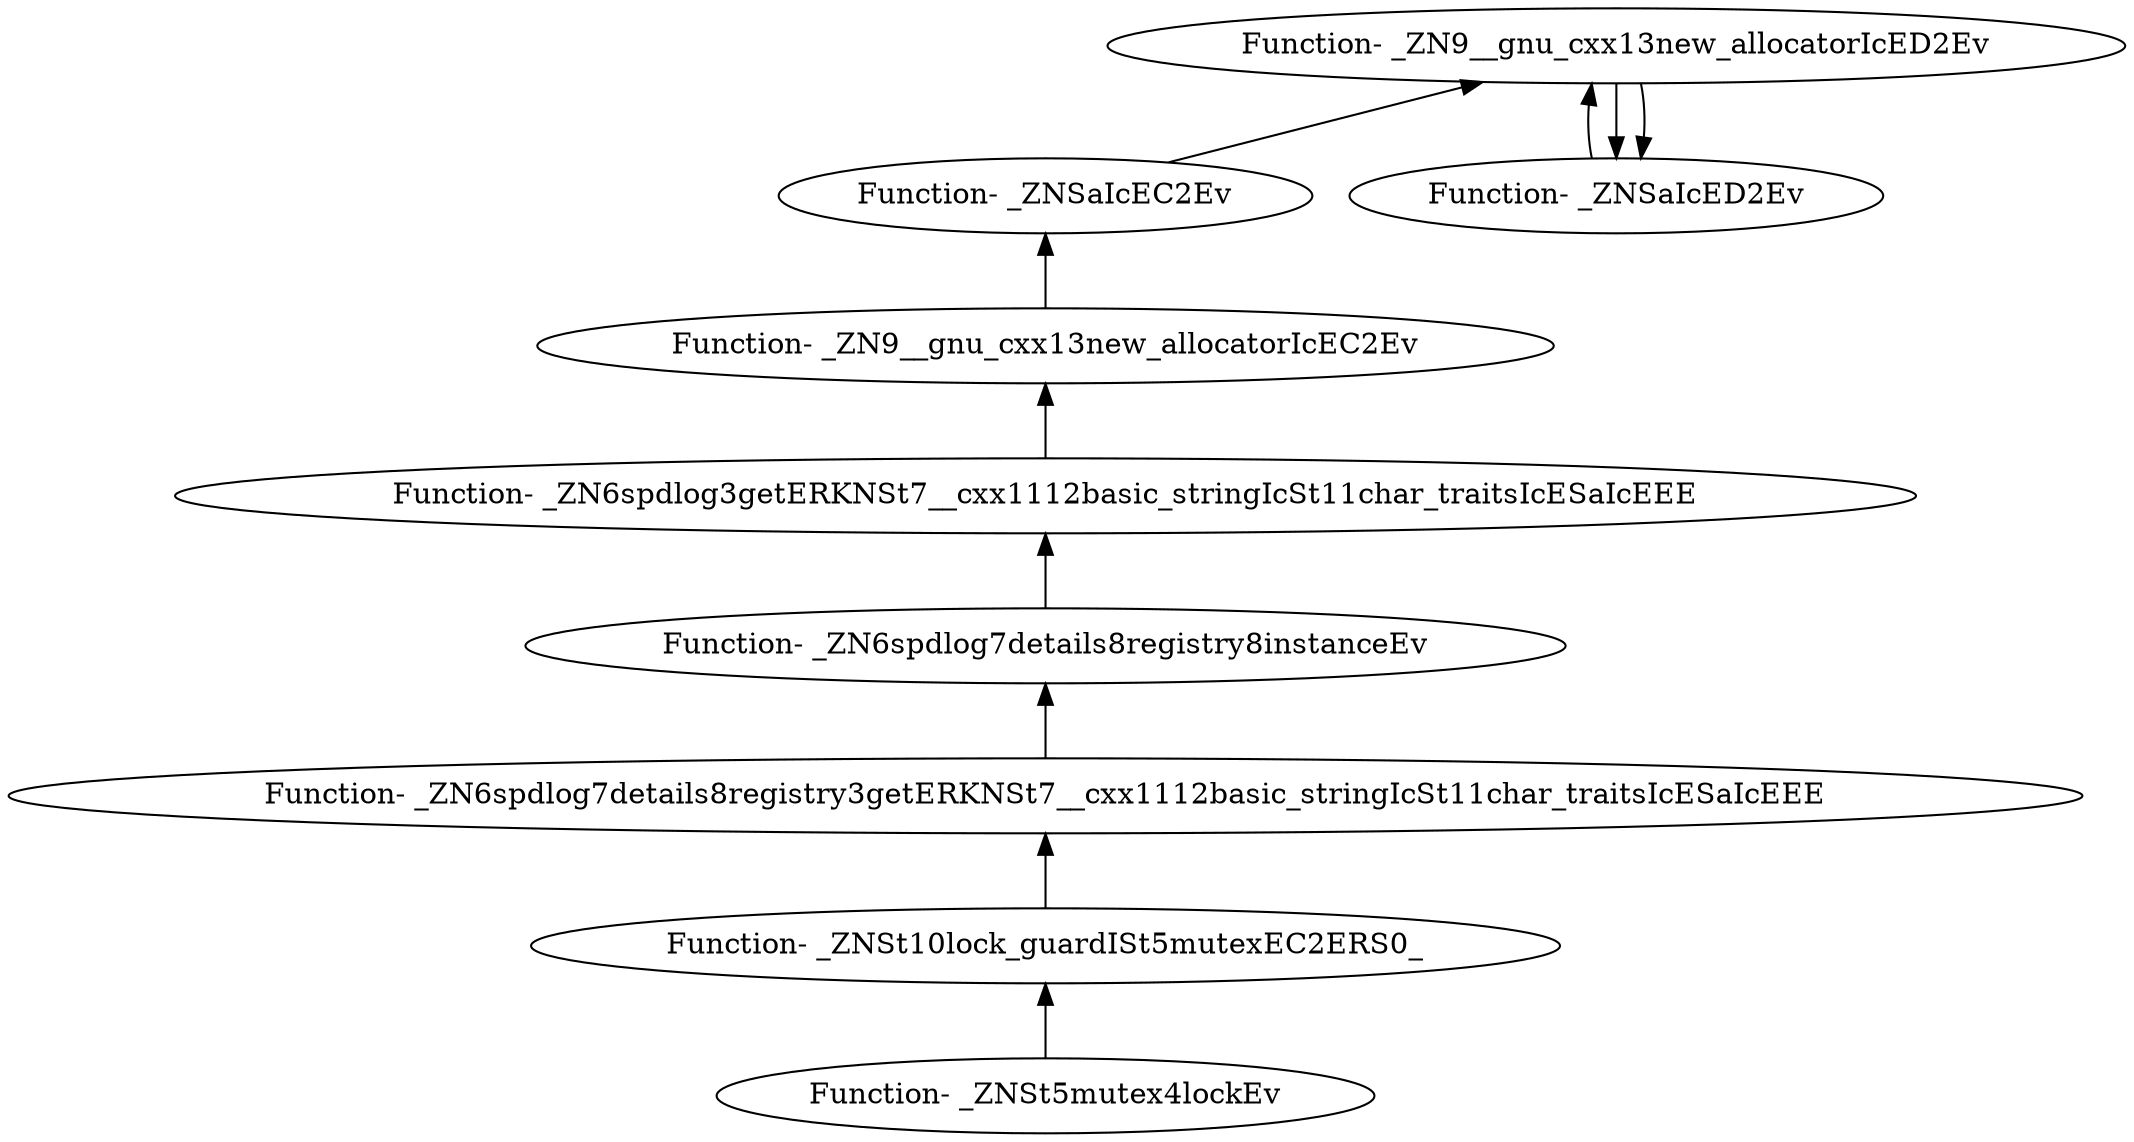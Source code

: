 digraph {
	"Function- _ZNSt5mutex4lockEv"
	"Function- _ZNSt10lock_guardISt5mutexEC2ERS0_"
	"Function- _ZNSt10lock_guardISt5mutexEC2ERS0_" -> "Function- _ZNSt5mutex4lockEv" [dir=back]
	"Function- _ZN6spdlog7details8registry3getERKNSt7__cxx1112basic_stringIcSt11char_traitsIcESaIcEEE"
	"Function- _ZN6spdlog7details8registry3getERKNSt7__cxx1112basic_stringIcSt11char_traitsIcESaIcEEE" -> "Function- _ZNSt10lock_guardISt5mutexEC2ERS0_" [dir=back]
	"Function- _ZN6spdlog7details8registry8instanceEv"
	"Function- _ZN6spdlog7details8registry8instanceEv" -> "Function- _ZN6spdlog7details8registry3getERKNSt7__cxx1112basic_stringIcSt11char_traitsIcESaIcEEE" [dir=back]
	"Function- _ZN6spdlog3getERKNSt7__cxx1112basic_stringIcSt11char_traitsIcESaIcEEE"
	"Function- _ZN6spdlog3getERKNSt7__cxx1112basic_stringIcSt11char_traitsIcESaIcEEE" -> "Function- _ZN6spdlog7details8registry8instanceEv" [dir=back]
	"Function- _ZN9__gnu_cxx13new_allocatorIcEC2Ev"
	"Function- _ZN9__gnu_cxx13new_allocatorIcEC2Ev" -> "Function- _ZN6spdlog3getERKNSt7__cxx1112basic_stringIcSt11char_traitsIcESaIcEEE" [dir=back]
	"Function- _ZNSaIcEC2Ev"
	"Function- _ZNSaIcEC2Ev" -> "Function- _ZN9__gnu_cxx13new_allocatorIcEC2Ev" [dir=back]
	"Function- _ZN9__gnu_cxx13new_allocatorIcED2Ev"
	"Function- _ZN9__gnu_cxx13new_allocatorIcED2Ev" -> "Function- _ZNSaIcEC2Ev" [dir=back]
	"Function- _ZNSaIcED2Ev"
	"Function- _ZNSaIcED2Ev" -> "Function- _ZN9__gnu_cxx13new_allocatorIcED2Ev" [dir=back]
	"Function- _ZN9__gnu_cxx13new_allocatorIcED2Ev"
	"Function- _ZN9__gnu_cxx13new_allocatorIcED2Ev" -> "Function- _ZNSaIcED2Ev" [dir=back]
	"Function- _ZNSaIcED2Ev"
	"Function- _ZNSaIcED2Ev" -> "Function- _ZN9__gnu_cxx13new_allocatorIcED2Ev" [dir=back]
}
